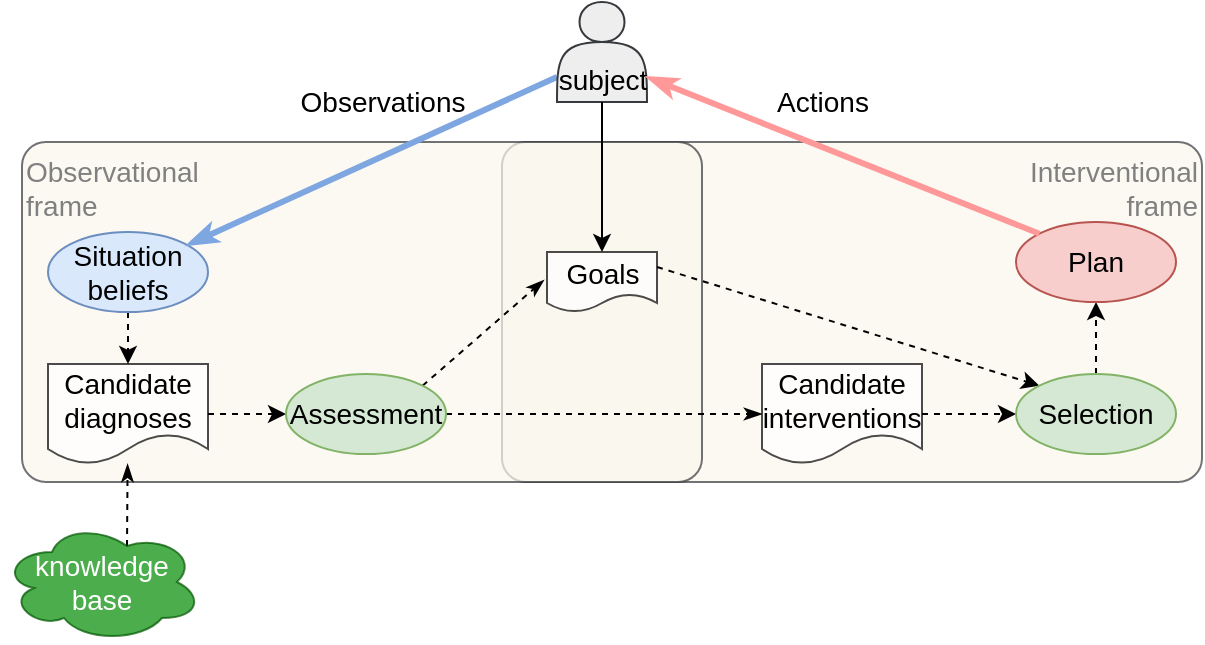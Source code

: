 <mxfile version="12.6.5" type="device"><diagram id="ImE9V3PfVxBcLiF3OhaG" name="Page-1"><mxGraphModel dx="1366" dy="816" grid="1" gridSize="10" guides="1" tooltips="1" connect="1" arrows="1" fold="1" page="1" pageScale="1" pageWidth="827" pageHeight="1169" math="0" shadow="0"><root><mxCell id="0"/><mxCell id="1" parent="0"/><mxCell id="1uAgsiIiML2d5jxM-aY3-45" value="Interventional&lt;br&gt;frame" style="rounded=1;whiteSpace=wrap;html=1;fontSize=14;arcSize=7;fillColor=#f9f7ed;strokeColor=#36393d;verticalAlign=top;align=right;fontColor=#808080;opacity=70;" vertex="1" parent="1"><mxGeometry x="300" y="110" width="350" height="170" as="geometry"/></mxCell><mxCell id="1uAgsiIiML2d5jxM-aY3-44" value="Observational&lt;br&gt;frame" style="rounded=1;whiteSpace=wrap;html=1;fontSize=14;arcSize=7;fillColor=#f9f7ed;strokeColor=#36393d;verticalAlign=top;align=left;fontColor=#808080;opacity=70;" vertex="1" parent="1"><mxGeometry x="60" y="110" width="340" height="170" as="geometry"/></mxCell><mxCell id="1uAgsiIiML2d5jxM-aY3-12" style="edgeStyle=none;rounded=0;orthogonalLoop=1;jettySize=auto;html=1;exitX=0.5;exitY=1;exitDx=0;exitDy=0;fontSize=14;dashed=1;entryX=0.5;entryY=0;entryDx=0;entryDy=0;" edge="1" parent="1" source="1uAgsiIiML2d5jxM-aY3-2" target="1uAgsiIiML2d5jxM-aY3-52"><mxGeometry relative="1" as="geometry"><mxPoint x="113" y="226" as="targetPoint"/></mxGeometry></mxCell><mxCell id="1uAgsiIiML2d5jxM-aY3-2" value="Situation beliefs" style="ellipse;whiteSpace=wrap;html=1;fontSize=14;fillColor=#dae8fc;strokeColor=#6c8ebf;" vertex="1" parent="1"><mxGeometry x="73" y="155" width="80" height="40" as="geometry"/></mxCell><mxCell id="1uAgsiIiML2d5jxM-aY3-14" style="edgeStyle=none;rounded=0;orthogonalLoop=1;jettySize=auto;html=1;exitX=1;exitY=0.5;exitDx=0;exitDy=0;fontSize=14;dashed=1;" edge="1" parent="1" source="1uAgsiIiML2d5jxM-aY3-52" target="1uAgsiIiML2d5jxM-aY3-4"><mxGeometry relative="1" as="geometry"><mxPoint x="153" y="246" as="sourcePoint"/></mxGeometry></mxCell><mxCell id="1uAgsiIiML2d5jxM-aY3-43" style="edgeStyle=none;rounded=0;orthogonalLoop=1;jettySize=auto;html=1;exitX=1;exitY=0.5;exitDx=0;exitDy=0;entryX=0;entryY=0.5;entryDx=0;entryDy=0;endArrow=classicThin;endFill=1;strokeColor=#000000;strokeWidth=1;fontSize=14;dashed=1;" edge="1" parent="1" source="1uAgsiIiML2d5jxM-aY3-4" target="1uAgsiIiML2d5jxM-aY3-53"><mxGeometry relative="1" as="geometry"><mxPoint x="423" y="245.5" as="targetPoint"/></mxGeometry></mxCell><mxCell id="1uAgsiIiML2d5jxM-aY3-51" style="edgeStyle=none;rounded=0;orthogonalLoop=1;jettySize=auto;html=1;exitX=1;exitY=0;exitDx=0;exitDy=0;endArrow=classicThin;endFill=1;strokeColor=#000000;strokeWidth=1;fontSize=14;fontColor=#808080;dashed=1;" edge="1" parent="1" source="1uAgsiIiML2d5jxM-aY3-4"><mxGeometry relative="1" as="geometry"><mxPoint x="321" y="179" as="targetPoint"/></mxGeometry></mxCell><mxCell id="1uAgsiIiML2d5jxM-aY3-4" value="Assessment" style="ellipse;whiteSpace=wrap;html=1;fontSize=14;fillColor=#d5e8d4;strokeColor=#82b366;" vertex="1" parent="1"><mxGeometry x="192" y="226" width="80" height="40" as="geometry"/></mxCell><mxCell id="1uAgsiIiML2d5jxM-aY3-10" style="rounded=0;orthogonalLoop=1;jettySize=auto;html=1;fontSize=14;strokeColor=#7EA6E0;strokeWidth=3;endArrow=classicThin;endFill=1;exitX=0;exitY=0.75;exitDx=0;exitDy=0;" edge="1" parent="1" source="1uAgsiIiML2d5jxM-aY3-16" target="1uAgsiIiML2d5jxM-aY3-2"><mxGeometry relative="1" as="geometry"><mxPoint x="320" y="153" as="sourcePoint"/></mxGeometry></mxCell><mxCell id="1uAgsiIiML2d5jxM-aY3-16" value="subject" style="shape=actor;whiteSpace=wrap;html=1;fontSize=14;verticalAlign=bottom;fillColor=#eeeeee;strokeColor=#36393d;" vertex="1" parent="1"><mxGeometry x="327.5" y="40" width="45" height="50" as="geometry"/></mxCell><mxCell id="1uAgsiIiML2d5jxM-aY3-19" value="Observations" style="text;html=1;align=center;verticalAlign=middle;resizable=0;points=[];autosize=1;fontSize=14;" vertex="1" parent="1"><mxGeometry x="190" y="80" width="100" height="20" as="geometry"/></mxCell><mxCell id="1uAgsiIiML2d5jxM-aY3-26" style="edgeStyle=none;rounded=0;orthogonalLoop=1;jettySize=auto;html=1;fontSize=14;dashed=1;exitX=1;exitY=0.25;exitDx=0;exitDy=0;entryX=0;entryY=0;entryDx=0;entryDy=0;" edge="1" parent="1" source="1uAgsiIiML2d5jxM-aY3-57" target="1uAgsiIiML2d5jxM-aY3-34"><mxGeometry relative="1" as="geometry"><mxPoint x="390" y="170" as="sourcePoint"/><mxPoint x="441.995" y="226.91" as="targetPoint"/></mxGeometry></mxCell><mxCell id="1uAgsiIiML2d5jxM-aY3-28" style="edgeStyle=none;rounded=0;orthogonalLoop=1;jettySize=auto;html=1;entryX=0.5;entryY=0;entryDx=0;entryDy=0;fontSize=14;exitX=0.5;exitY=1;exitDx=0;exitDy=0;" edge="1" parent="1" source="1uAgsiIiML2d5jxM-aY3-16" target="1uAgsiIiML2d5jxM-aY3-57"><mxGeometry relative="1" as="geometry"><mxPoint x="360" y="150" as="sourcePoint"/><mxPoint x="350" y="157.5" as="targetPoint"/></mxGeometry></mxCell><mxCell id="1uAgsiIiML2d5jxM-aY3-31" style="edgeStyle=none;rounded=0;orthogonalLoop=1;jettySize=auto;html=1;exitX=1;exitY=0.5;exitDx=0;exitDy=0;fontSize=14;dashed=1;" edge="1" parent="1" source="1uAgsiIiML2d5jxM-aY3-53" target="1uAgsiIiML2d5jxM-aY3-34"><mxGeometry relative="1" as="geometry"><mxPoint x="510" y="245.5" as="sourcePoint"/></mxGeometry></mxCell><mxCell id="1uAgsiIiML2d5jxM-aY3-33" style="edgeStyle=none;rounded=0;orthogonalLoop=1;jettySize=auto;html=1;exitX=0.5;exitY=0;exitDx=0;exitDy=0;fontSize=14;dashed=1;" edge="1" parent="1" source="1uAgsiIiML2d5jxM-aY3-34" target="1uAgsiIiML2d5jxM-aY3-36"><mxGeometry relative="1" as="geometry"/></mxCell><mxCell id="1uAgsiIiML2d5jxM-aY3-34" value="Selection" style="ellipse;whiteSpace=wrap;html=1;fontSize=14;fillColor=#d5e8d4;strokeColor=#82b366;" vertex="1" parent="1"><mxGeometry x="557" y="226" width="80" height="40" as="geometry"/></mxCell><mxCell id="1uAgsiIiML2d5jxM-aY3-36" value="Plan" style="ellipse;whiteSpace=wrap;html=1;fontSize=14;fillColor=#f8cecc;strokeColor=#b85450;" vertex="1" parent="1"><mxGeometry x="557" y="150" width="80" height="40" as="geometry"/></mxCell><mxCell id="1uAgsiIiML2d5jxM-aY3-37" style="edgeStyle=none;rounded=0;orthogonalLoop=1;jettySize=auto;html=1;exitX=0;exitY=0;exitDx=0;exitDy=0;entryX=1;entryY=0.75;entryDx=0;entryDy=0;endArrow=classicThin;endFill=1;strokeColor=#FF9999;strokeWidth=3;fontSize=14;" edge="1" parent="1" source="1uAgsiIiML2d5jxM-aY3-36" target="1uAgsiIiML2d5jxM-aY3-16"><mxGeometry relative="1" as="geometry"><mxPoint x="693.716" y="159.393" as="sourcePoint"/></mxGeometry></mxCell><mxCell id="1uAgsiIiML2d5jxM-aY3-42" value="Actions" style="text;html=1;align=center;verticalAlign=middle;resizable=0;points=[];autosize=1;fontSize=14;" vertex="1" parent="1"><mxGeometry x="430" y="80" width="60" height="20" as="geometry"/></mxCell><mxCell id="1uAgsiIiML2d5jxM-aY3-52" value="Candidate diagnoses" style="shape=document;whiteSpace=wrap;html=1;boundedLbl=1;fontSize=14;fontColor=#000000;opacity=70;align=center;" vertex="1" parent="1"><mxGeometry x="73" y="221" width="80" height="50" as="geometry"/></mxCell><mxCell id="1uAgsiIiML2d5jxM-aY3-53" value="Candidate interventions" style="shape=document;whiteSpace=wrap;html=1;boundedLbl=1;fontSize=14;fontColor=#000000;opacity=70;align=center;" vertex="1" parent="1"><mxGeometry x="430" y="221" width="80" height="50" as="geometry"/></mxCell><mxCell id="1uAgsiIiML2d5jxM-aY3-56" style="edgeStyle=none;rounded=0;orthogonalLoop=1;jettySize=auto;html=1;exitX=0.625;exitY=0.2;exitDx=0;exitDy=0;exitPerimeter=0;dashed=1;endArrow=classicThin;endFill=1;strokeColor=#000000;strokeWidth=1;fontSize=14;fontColor=#000000;" edge="1" parent="1" source="1uAgsiIiML2d5jxM-aY3-55" target="1uAgsiIiML2d5jxM-aY3-52"><mxGeometry relative="1" as="geometry"/></mxCell><mxCell id="1uAgsiIiML2d5jxM-aY3-55" value="knowledge base" style="ellipse;shape=cloud;whiteSpace=wrap;html=1;fontSize=14;fontColor=#ffffff;opacity=70;align=center;fillColor=#008a00;strokeColor=#005700;" vertex="1" parent="1"><mxGeometry x="50" y="300" width="100" height="60" as="geometry"/></mxCell><mxCell id="1uAgsiIiML2d5jxM-aY3-57" value="Goals" style="shape=document;whiteSpace=wrap;html=1;boundedLbl=1;fontSize=14;fontColor=#000000;opacity=70;align=center;" vertex="1" parent="1"><mxGeometry x="322.5" y="165" width="55" height="30" as="geometry"/></mxCell></root></mxGraphModel></diagram></mxfile>